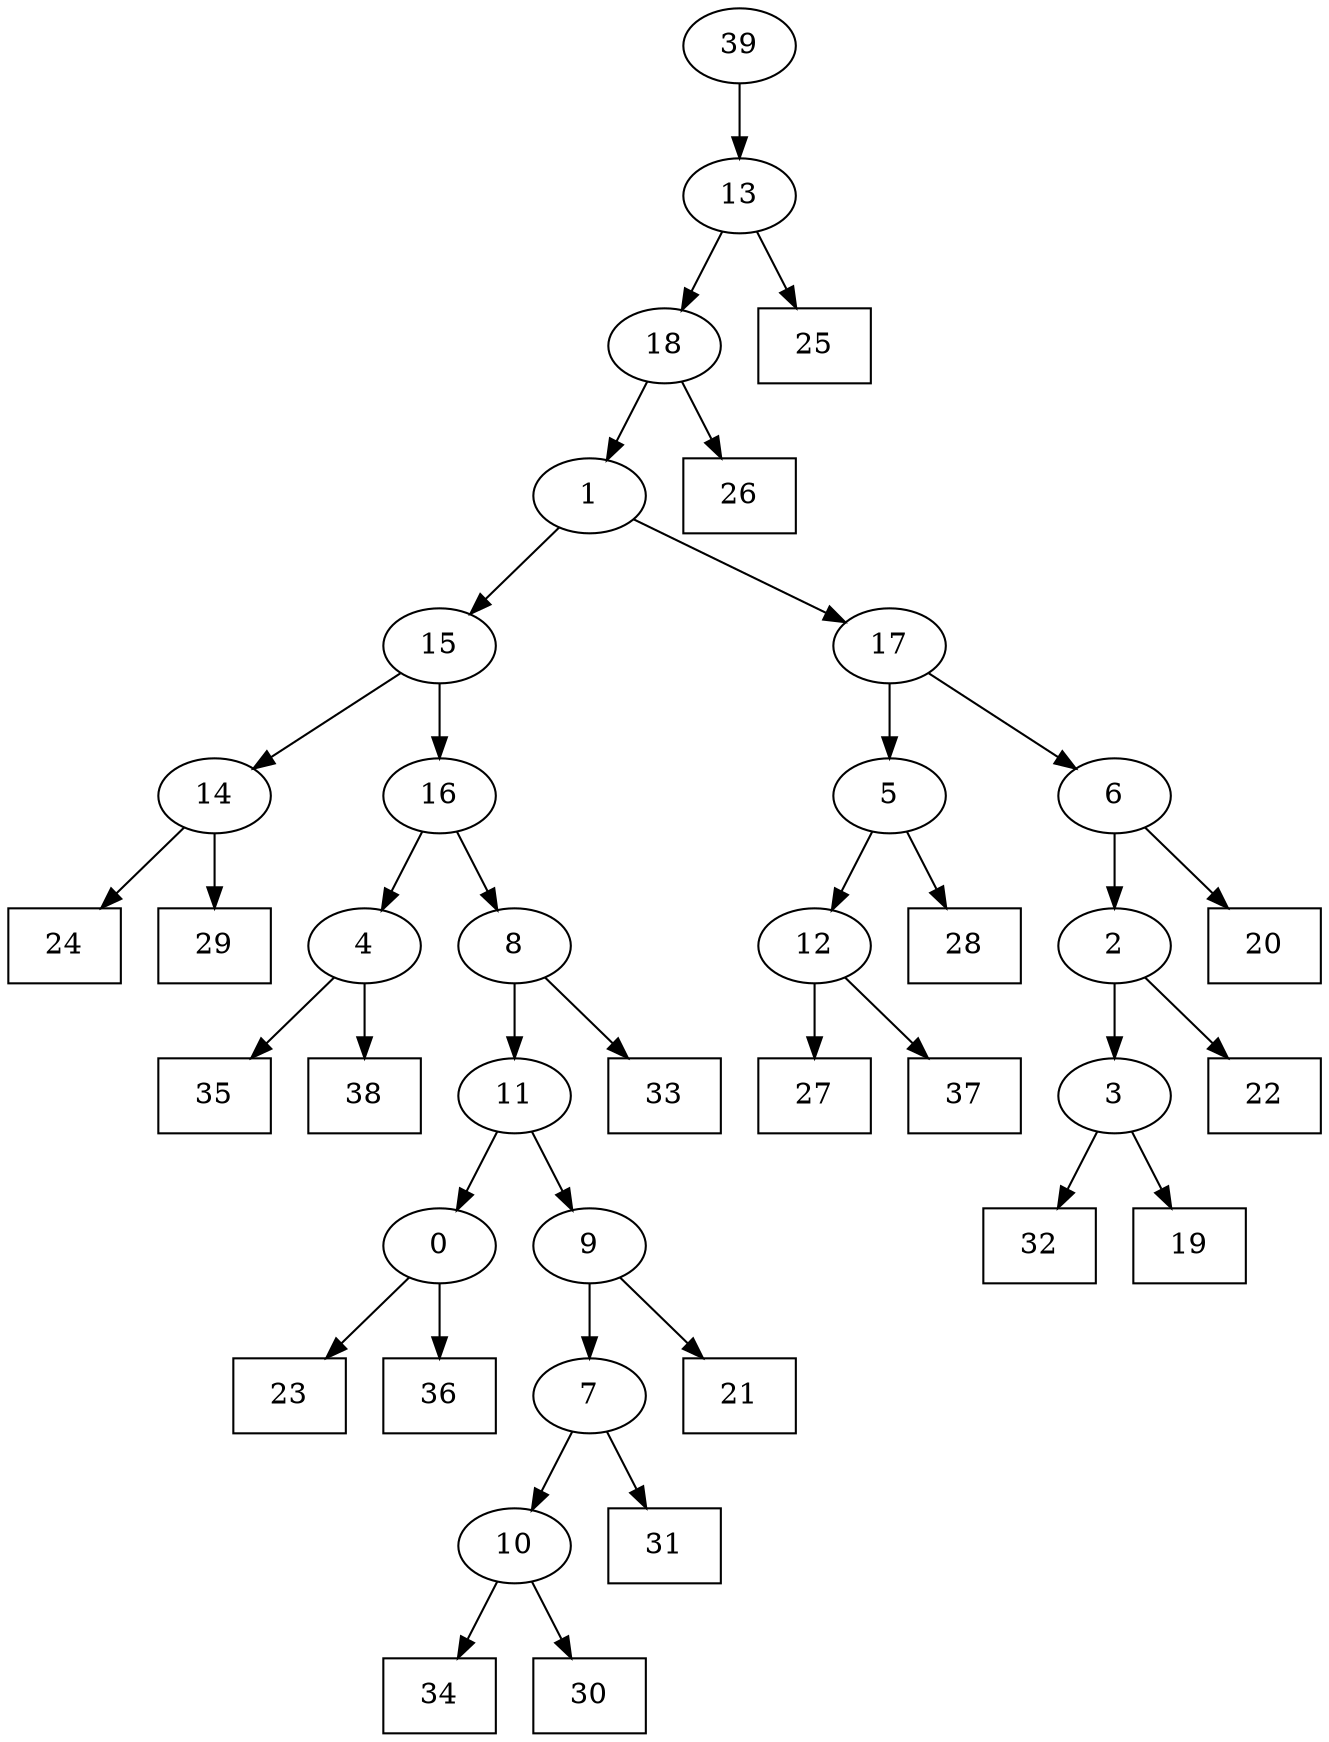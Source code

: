 digraph G {
0[label="0"];
1[label="1"];
2[label="2"];
3[label="3"];
4[label="4"];
5[label="5"];
6[label="6"];
7[label="7"];
8[label="8"];
9[label="9"];
10[label="10"];
11[label="11"];
12[label="12"];
13[label="13"];
14[label="14"];
15[label="15"];
16[label="16"];
17[label="17"];
18[label="18"];
19[shape=box,label="26"];
20[shape=box,label="33"];
21[shape=box,label="32"];
22[shape=box,label="24"];
23[shape=box,label="21"];
24[shape=box,label="19"];
25[shape=box,label="29"];
26[shape=box,label="34"];
27[shape=box,label="22"];
28[shape=box,label="27"];
29[shape=box,label="30"];
30[shape=box,label="23"];
31[shape=box,label="35"];
32[shape=box,label="28"];
33[shape=box,label="36"];
34[shape=box,label="25"];
35[shape=box,label="20"];
36[shape=box,label="38"];
37[shape=box,label="31"];
38[shape=box,label="37"];
39[label="39"];
14->25 ;
9->23 ;
4->36 ;
12->38 ;
2->27 ;
6->35 ;
5->32 ;
14->22 ;
15->14 ;
7->10 ;
10->26 ;
18->19 ;
1->17 ;
17->5 ;
12->28 ;
17->6 ;
0->33 ;
1->15 ;
6->2 ;
39->13 ;
13->34 ;
10->29 ;
11->9 ;
3->24 ;
5->12 ;
11->0 ;
9->7 ;
3->21 ;
15->16 ;
0->30 ;
8->11 ;
16->4 ;
4->31 ;
7->37 ;
13->18 ;
18->1 ;
2->3 ;
16->8 ;
8->20 ;
}
